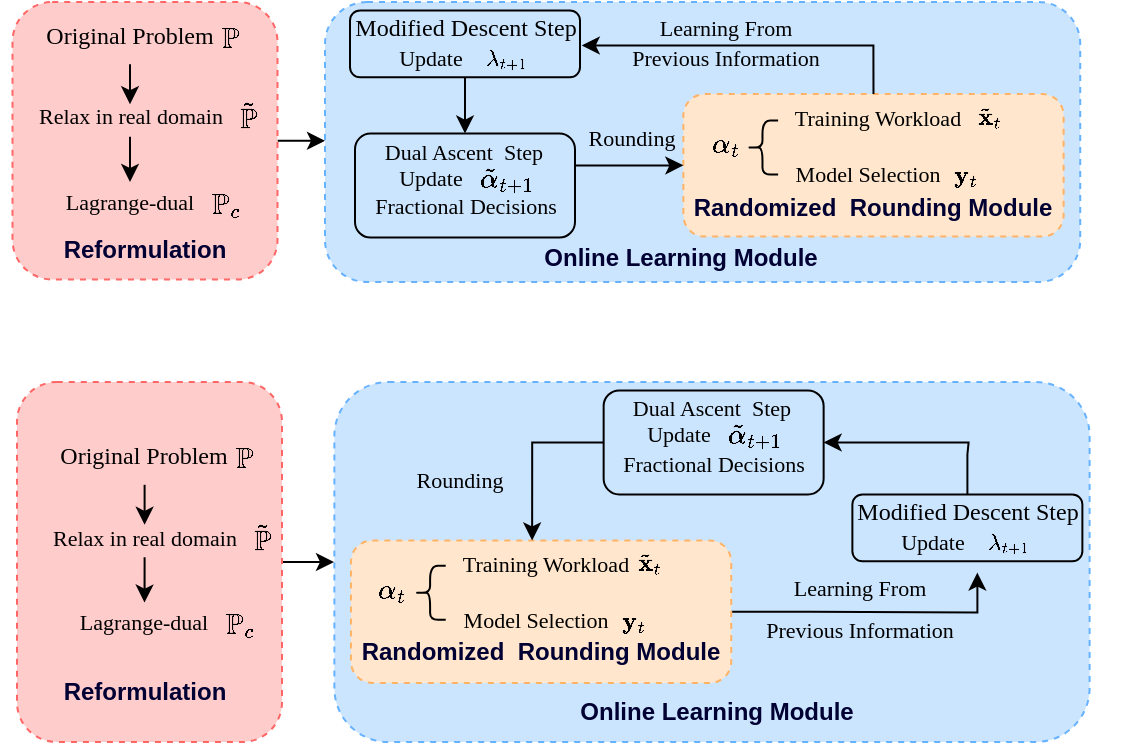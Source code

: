 <mxfile version="21.3.7" type="github">
  <diagram name="第 1 页" id="SSLs9a8aK7hEzwHF-V_V">
    <mxGraphModel dx="724" dy="401" grid="1" gridSize="10" guides="1" tooltips="1" connect="1" arrows="1" fold="1" page="1" pageScale="1" pageWidth="827" pageHeight="1169" math="1" shadow="0">
      <root>
        <mxCell id="0" />
        <mxCell id="1" parent="0" />
        <mxCell id="NSVF5rRADlhFA87VCiKn-22" value="" style="rounded=1;whiteSpace=wrap;html=1;strokeWidth=1;fontFamily=Times New Roman;fillColor=#CCE5FF;dashed=1;strokeColor=#66B2FF;" parent="1" vertex="1">
          <mxGeometry x="305.5" y="160" width="377.62" height="140" as="geometry" />
        </mxCell>
        <mxCell id="NSVF5rRADlhFA87VCiKn-32" value="" style="rounded=1;whiteSpace=wrap;html=1;strokeWidth=1;fontFamily=Times New Roman;fillColor=#FFE6CC;dashed=1;fontColor=#FFE6CC;strokeColor=#FFB366;" parent="1" vertex="1">
          <mxGeometry x="484.68" y="206.06" width="190.13" height="71.25" as="geometry" />
        </mxCell>
        <mxCell id="NSVF5rRADlhFA87VCiKn-35" value="" style="edgeStyle=orthogonalEdgeStyle;rounded=0;orthogonalLoop=1;jettySize=auto;html=1;exitX=1;exitY=0.5;exitDx=0;exitDy=0;" parent="1" source="NSVF5rRADlhFA87VCiKn-26" target="NSVF5rRADlhFA87VCiKn-22" edge="1">
          <mxGeometry relative="1" as="geometry">
            <mxPoint x="281.75" y="219.381" as="sourcePoint" />
            <Array as="points">
              <mxPoint x="300.5" y="230" />
              <mxPoint x="300.5" y="230" />
            </Array>
          </mxGeometry>
        </mxCell>
        <mxCell id="NSVF5rRADlhFA87VCiKn-26" value="" style="rounded=1;whiteSpace=wrap;html=1;strokeWidth=1;fontFamily=Times New Roman;fillColor=#FFCCCC;dashed=1;strokeColor=#FF6666;" parent="1" vertex="1">
          <mxGeometry x="149.25" y="160" width="132.5" height="138.75" as="geometry" />
        </mxCell>
        <mxCell id="sfnMSoEM-NCYtmPpQdEC-3" value="$$\mathbb{P}$$" style="text;html=1;strokeColor=none;fillColor=none;align=center;verticalAlign=middle;whiteSpace=wrap;rounded=0;" parent="1" vertex="1">
          <mxGeometry x="248" y="167.65" width="20" height="20" as="geometry" />
        </mxCell>
        <mxCell id="sfnMSoEM-NCYtmPpQdEC-5" value="$$\tilde{\mathbb{P}}$$" style="text;html=1;strokeColor=none;fillColor=none;align=center;verticalAlign=middle;whiteSpace=wrap;rounded=0;" parent="1" vertex="1">
          <mxGeometry x="256.75" y="207.34" width="20" height="20" as="geometry" />
        </mxCell>
        <mxCell id="NSVF5rRADlhFA87VCiKn-19" style="edgeStyle=orthogonalEdgeStyle;rounded=0;orthogonalLoop=1;jettySize=auto;html=1;entryX=0.5;entryY=0;entryDx=0;entryDy=0;" parent="1" source="sfnMSoEM-NCYtmPpQdEC-8" target="NSVF5rRADlhFA87VCiKn-2" edge="1">
          <mxGeometry relative="1" as="geometry" />
        </mxCell>
        <mxCell id="sfnMSoEM-NCYtmPpQdEC-8" value="&lt;p style=&quot;line-height: 0%;&quot;&gt;&lt;font face=&quot;Times New Roman&quot; style=&quot;font-size: 11px;&quot;&gt;Relax in real domain&lt;/font&gt;&lt;/p&gt;" style="text;html=1;strokeColor=none;fillColor=none;align=center;verticalAlign=middle;whiteSpace=wrap;rounded=0;fontSize=7;" parent="1" vertex="1">
          <mxGeometry x="150.5" y="207.34" width="115" height="20" as="geometry" />
        </mxCell>
        <mxCell id="sfnMSoEM-NCYtmPpQdEC-17" value="$$\mathbb{P}_c$$" style="text;html=1;strokeColor=none;fillColor=none;align=center;verticalAlign=middle;whiteSpace=wrap;rounded=0;" parent="1" vertex="1">
          <mxGeometry x="245.5" y="250.94" width="20" height="20" as="geometry" />
        </mxCell>
        <mxCell id="sfnMSoEM-NCYtmPpQdEC-21" value="$$\tilde{\alpha}_{t+1}$$" style="text;html=1;strokeColor=none;fillColor=none;align=center;verticalAlign=middle;whiteSpace=wrap;rounded=0;" parent="1" vertex="1">
          <mxGeometry x="380.5" y="237.81" width="30" height="20" as="geometry" />
        </mxCell>
        <mxCell id="sfnMSoEM-NCYtmPpQdEC-22" value="&lt;p style=&quot;line-height: 0%;&quot;&gt;&lt;font face=&quot;Times New Roman&quot; style=&quot;font-size: 11px;&quot;&gt;Update&lt;/font&gt;&lt;/p&gt;" style="text;html=1;strokeColor=none;fillColor=none;align=center;verticalAlign=middle;whiteSpace=wrap;rounded=0;fontSize=7;" parent="1" vertex="1">
          <mxGeometry x="335.5" y="232.81" width="45" height="30" as="geometry" />
        </mxCell>
        <mxCell id="sfnMSoEM-NCYtmPpQdEC-39" value="$$\lambda_{t+1}$$" style="text;html=1;strokeColor=none;fillColor=none;align=center;verticalAlign=middle;whiteSpace=wrap;rounded=0;fontSize=11;fontFamily=Times New Roman;" parent="1" vertex="1">
          <mxGeometry x="380.5" y="178.29" width="30" height="20" as="geometry" />
        </mxCell>
        <mxCell id="sfnMSoEM-NCYtmPpQdEC-41" value="Dual Ascent&amp;nbsp; Step" style="text;html=1;strokeColor=none;fillColor=none;align=center;verticalAlign=middle;whiteSpace=wrap;rounded=0;fontSize=11;fontFamily=Times New Roman;" parent="1" vertex="1">
          <mxGeometry x="324.5" y="224.54" width="100" height="20" as="geometry" />
        </mxCell>
        <mxCell id="NSVF5rRADlhFA87VCiKn-15" style="edgeStyle=orthogonalEdgeStyle;rounded=0;orthogonalLoop=1;jettySize=auto;html=1;" parent="1" source="Pp01OgDB8cOK3t0NA6hv-5" edge="1">
          <mxGeometry relative="1" as="geometry">
            <mxPoint x="208" y="211.53" as="targetPoint" />
          </mxGeometry>
        </mxCell>
        <mxCell id="Pp01OgDB8cOK3t0NA6hv-5" value="Original Problem" style="text;html=1;strokeColor=none;fillColor=none;align=center;verticalAlign=middle;whiteSpace=wrap;rounded=0;fontFamily=Times New Roman;" parent="1" vertex="1">
          <mxGeometry x="143" y="162.97" width="130" height="28.12" as="geometry" />
        </mxCell>
        <mxCell id="Pp01OgDB8cOK3t0NA6hv-11" value="Model Selection" style="text;html=1;strokeColor=none;fillColor=none;align=center;verticalAlign=middle;whiteSpace=wrap;rounded=0;fontSize=11;fontFamily=Times New Roman;" parent="1" vertex="1">
          <mxGeometry x="522.05" y="235.92" width="110" height="20" as="geometry" />
        </mxCell>
        <mxCell id="NSVF5rRADlhFA87VCiKn-45" style="edgeStyle=orthogonalEdgeStyle;rounded=0;orthogonalLoop=1;jettySize=auto;html=1;entryX=0.917;entryY=0.938;entryDx=0;entryDy=0;entryPerimeter=0;exitX=0.5;exitY=0;exitDx=0;exitDy=0;" parent="1" source="NSVF5rRADlhFA87VCiKn-32" target="Pp01OgDB8cOK3t0NA6hv-48" edge="1">
          <mxGeometry relative="1" as="geometry">
            <mxPoint x="582.5" y="207.81" as="sourcePoint" />
            <Array as="points">
              <mxPoint x="579.5" y="181.81" />
            </Array>
          </mxGeometry>
        </mxCell>
        <mxCell id="Pp01OgDB8cOK3t0NA6hv-12" value="Training Workload" style="text;html=1;strokeColor=none;fillColor=none;align=center;verticalAlign=middle;whiteSpace=wrap;rounded=0;fontSize=11;fontFamily=Times New Roman;" parent="1" vertex="1">
          <mxGeometry x="532.05" y="210.79" width="100" height="15" as="geometry" />
        </mxCell>
        <mxCell id="Pp01OgDB8cOK3t0NA6hv-15" value="$$\tilde{\mathbf{x}}_{t}$$" style="text;html=1;strokeColor=none;fillColor=none;align=center;verticalAlign=middle;whiteSpace=wrap;rounded=0;fontFamily=Times New Roman;" parent="1" vertex="1">
          <mxGeometry x="628.18" y="209.04" width="20" height="16.25" as="geometry" />
        </mxCell>
        <mxCell id="Pp01OgDB8cOK3t0NA6hv-17" value="$$\mathbf{y}_{t}$$" style="text;html=1;strokeColor=none;fillColor=none;align=center;verticalAlign=middle;whiteSpace=wrap;rounded=0;fontFamily=Times New Roman;" parent="1" vertex="1">
          <mxGeometry x="613.18" y="237.17" width="25" height="17.5" as="geometry" />
        </mxCell>
        <mxCell id="Pp01OgDB8cOK3t0NA6hv-18" style="edgeStyle=orthogonalEdgeStyle;rounded=0;orthogonalLoop=1;jettySize=auto;html=1;exitX=0.5;exitY=1;exitDx=0;exitDy=0;fontFamily=Times New Roman;" parent="1" source="Pp01OgDB8cOK3t0NA6hv-17" target="Pp01OgDB8cOK3t0NA6hv-17" edge="1">
          <mxGeometry relative="1" as="geometry" />
        </mxCell>
        <mxCell id="Pp01OgDB8cOK3t0NA6hv-25" value="$${\alpha}_{t}$$" style="text;html=1;strokeColor=none;fillColor=none;align=center;verticalAlign=middle;whiteSpace=wrap;rounded=0;" parent="1" vertex="1">
          <mxGeometry x="494.68" y="222.63" width="21.75" height="17.5" as="geometry" />
        </mxCell>
        <mxCell id="Pp01OgDB8cOK3t0NA6hv-48" value="&lt;p style=&quot;line-height: 0%;&quot;&gt;&lt;font style=&quot;font-size: 12px;&quot; face=&quot;Times New Roman&quot;&gt;Modified Descent Step&lt;/font&gt;&lt;br&gt;&lt;/p&gt;" style="text;html=1;strokeColor=none;fillColor=none;align=center;verticalAlign=middle;whiteSpace=wrap;rounded=0;fontSize=7;" parent="1" vertex="1">
          <mxGeometry x="305.5" y="162.97" width="140" height="20" as="geometry" />
        </mxCell>
        <mxCell id="dqOILAj7h7sax7pHXJvT-29" value="&lt;b&gt;&lt;font&gt;Online Learning Module&lt;/font&gt;&lt;/b&gt;" style="text;html=1;strokeColor=none;fillColor=none;align=center;verticalAlign=middle;whiteSpace=wrap;rounded=0;fontColor=#000033;" parent="1" vertex="1">
          <mxGeometry x="410.5" y="273.08" width="145" height="30" as="geometry" />
        </mxCell>
        <mxCell id="NSVF5rRADlhFA87VCiKn-2" value="&lt;p style=&quot;line-height: 0%;&quot;&gt;&lt;font face=&quot;Times New Roman&quot; style=&quot;font-size: 11px;&quot;&gt;Lagrange-dual&lt;/font&gt;&lt;/p&gt;" style="text;html=1;strokeColor=none;fillColor=none;align=center;verticalAlign=middle;whiteSpace=wrap;rounded=0;fontSize=7;" parent="1" vertex="1">
          <mxGeometry x="143" y="250.0" width="130" height="20" as="geometry" />
        </mxCell>
        <mxCell id="NSVF5rRADlhFA87VCiKn-9" value="&lt;p style=&quot;line-height: 0%;&quot;&gt;&lt;font face=&quot;Times New Roman&quot; style=&quot;font-size: 11px;&quot;&gt;Update&lt;/font&gt;&lt;/p&gt;" style="text;html=1;strokeColor=none;fillColor=none;align=center;verticalAlign=middle;whiteSpace=wrap;rounded=0;fontSize=7;" parent="1" vertex="1">
          <mxGeometry x="335.5" y="173.29" width="45" height="30" as="geometry" />
        </mxCell>
        <mxCell id="NSVF5rRADlhFA87VCiKn-33" style="edgeStyle=orthogonalEdgeStyle;rounded=0;orthogonalLoop=1;jettySize=auto;html=1;entryX=0;entryY=0.5;entryDx=0;entryDy=0;" parent="1" source="NSVF5rRADlhFA87VCiKn-20" target="NSVF5rRADlhFA87VCiKn-32" edge="1">
          <mxGeometry relative="1" as="geometry">
            <mxPoint x="458" y="225.94" as="targetPoint" />
            <Array as="points">
              <mxPoint x="460.5" y="241.81" />
              <mxPoint x="460.5" y="241.81" />
            </Array>
          </mxGeometry>
        </mxCell>
        <mxCell id="NSVF5rRADlhFA87VCiKn-20" value="" style="rounded=1;whiteSpace=wrap;html=1;strokeWidth=1;fontFamily=Times New Roman;fillColor=none;" parent="1" vertex="1">
          <mxGeometry x="320.5" y="225.79" width="110" height="52.02" as="geometry" />
        </mxCell>
        <mxCell id="NSVF5rRADlhFA87VCiKn-37" value="" style="edgeStyle=orthogonalEdgeStyle;rounded=0;orthogonalLoop=1;jettySize=auto;html=1;" parent="1" source="NSVF5rRADlhFA87VCiKn-21" target="NSVF5rRADlhFA87VCiKn-20" edge="1">
          <mxGeometry relative="1" as="geometry" />
        </mxCell>
        <mxCell id="NSVF5rRADlhFA87VCiKn-21" value="" style="rounded=1;whiteSpace=wrap;html=1;strokeWidth=1;fontFamily=Times New Roman;fillColor=none;" parent="1" vertex="1">
          <mxGeometry x="318" y="164.22" width="115" height="33.44" as="geometry" />
        </mxCell>
        <mxCell id="NSVF5rRADlhFA87VCiKn-24" value="&lt;b&gt;Reformulation&lt;/b&gt;" style="text;html=1;strokeColor=none;fillColor=none;align=center;verticalAlign=middle;whiteSpace=wrap;rounded=0;fontColor=#000033;" parent="1" vertex="1">
          <mxGeometry x="143" y="269.37" width="145" height="30" as="geometry" />
        </mxCell>
        <mxCell id="NSVF5rRADlhFA87VCiKn-28" value="" style="shape=curlyBracket;whiteSpace=wrap;html=1;rounded=1;labelPosition=left;verticalLabelPosition=middle;align=right;verticalAlign=middle;size=0.5;" parent="1" vertex="1">
          <mxGeometry x="516.43" y="219.19" width="15.62" height="27.03" as="geometry" />
        </mxCell>
        <mxCell id="NSVF5rRADlhFA87VCiKn-34" value="&lt;b&gt;&lt;font&gt;Randomized&amp;nbsp;&amp;nbsp;&lt;/font&gt;&lt;/b&gt;&lt;font&gt;&lt;b&gt;Rounding Module&lt;/b&gt;&lt;/font&gt;" style="text;html=1;strokeColor=none;fillColor=none;align=center;verticalAlign=middle;whiteSpace=wrap;rounded=0;fontColor=#000033;" parent="1" vertex="1">
          <mxGeometry x="476.37" y="247.81" width="206.75" height="30" as="geometry" />
        </mxCell>
        <mxCell id="NSVF5rRADlhFA87VCiKn-40" value="Previous Information" style="text;html=1;strokeColor=none;fillColor=none;align=center;verticalAlign=middle;whiteSpace=wrap;rounded=0;fontSize=11;fontFamily=Times New Roman;" parent="1" vertex="1">
          <mxGeometry x="442.55" y="180.47" width="126" height="15" as="geometry" />
        </mxCell>
        <mxCell id="NSVF5rRADlhFA87VCiKn-42" value="Rounding" style="text;html=1;strokeColor=none;fillColor=none;align=center;verticalAlign=middle;whiteSpace=wrap;rounded=0;fontSize=11;fontFamily=Times New Roman;" parent="1" vertex="1">
          <mxGeometry x="396.05" y="220.92" width="126" height="15" as="geometry" />
        </mxCell>
        <mxCell id="NSVF5rRADlhFA87VCiKn-43" value="Fractional Decisions" style="text;html=1;strokeColor=none;fillColor=none;align=center;verticalAlign=middle;whiteSpace=wrap;rounded=0;fontSize=11;fontFamily=Times New Roman;" parent="1" vertex="1">
          <mxGeometry x="312.5" y="254.81" width="126" height="15" as="geometry" />
        </mxCell>
        <mxCell id="NSVF5rRADlhFA87VCiKn-46" value="Learning From" style="text;html=1;strokeColor=none;fillColor=none;align=center;verticalAlign=middle;whiteSpace=wrap;rounded=0;fontSize=11;fontFamily=Times New Roman;" parent="1" vertex="1">
          <mxGeometry x="442.55" y="165.47" width="126" height="15" as="geometry" />
        </mxCell>
        <mxCell id="pxTEWj7LgMfRWPrPXoyE-1" value="" style="rounded=1;whiteSpace=wrap;html=1;strokeWidth=1;fontFamily=Times New Roman;fillColor=#CCE5FF;dashed=1;strokeColor=#66B2FF;" vertex="1" parent="1">
          <mxGeometry x="310.18" y="350" width="377.62" height="180" as="geometry" />
        </mxCell>
        <mxCell id="pxTEWj7LgMfRWPrPXoyE-38" style="edgeStyle=orthogonalEdgeStyle;rounded=0;orthogonalLoop=1;jettySize=auto;html=1;entryX=1;entryY=1;entryDx=0;entryDy=0;" edge="1" parent="1" source="pxTEWj7LgMfRWPrPXoyE-2" target="pxTEWj7LgMfRWPrPXoyE-26">
          <mxGeometry relative="1" as="geometry" />
        </mxCell>
        <mxCell id="pxTEWj7LgMfRWPrPXoyE-2" value="" style="rounded=1;whiteSpace=wrap;html=1;strokeWidth=1;fontFamily=Times New Roman;fillColor=#FFE6CC;dashed=1;fontColor=#FFE6CC;strokeColor=#FFB366;" vertex="1" parent="1">
          <mxGeometry x="318.48" y="429.24" width="190.13" height="71.25" as="geometry" />
        </mxCell>
        <mxCell id="pxTEWj7LgMfRWPrPXoyE-47" style="edgeStyle=orthogonalEdgeStyle;rounded=0;orthogonalLoop=1;jettySize=auto;html=1;" edge="1" parent="1" source="pxTEWj7LgMfRWPrPXoyE-4">
          <mxGeometry relative="1" as="geometry">
            <mxPoint x="310" y="440" as="targetPoint" />
          </mxGeometry>
        </mxCell>
        <mxCell id="pxTEWj7LgMfRWPrPXoyE-4" value="" style="rounded=1;whiteSpace=wrap;html=1;strokeWidth=1;fontFamily=Times New Roman;fillColor=#FFCCCC;dashed=1;strokeColor=#FF6666;" vertex="1" parent="1">
          <mxGeometry x="151.5" y="350" width="132.5" height="180" as="geometry" />
        </mxCell>
        <mxCell id="pxTEWj7LgMfRWPrPXoyE-5" value="$$\mathbb{P}$$" style="text;html=1;strokeColor=none;fillColor=none;align=center;verticalAlign=middle;whiteSpace=wrap;rounded=0;" vertex="1" parent="1">
          <mxGeometry x="255.25" y="377.95" width="20" height="20" as="geometry" />
        </mxCell>
        <mxCell id="pxTEWj7LgMfRWPrPXoyE-6" value="$$\tilde{\mathbb{P}}$$" style="text;html=1;strokeColor=none;fillColor=none;align=center;verticalAlign=middle;whiteSpace=wrap;rounded=0;" vertex="1" parent="1">
          <mxGeometry x="264" y="417.64" width="20" height="20" as="geometry" />
        </mxCell>
        <mxCell id="pxTEWj7LgMfRWPrPXoyE-7" style="edgeStyle=orthogonalEdgeStyle;rounded=0;orthogonalLoop=1;jettySize=auto;html=1;entryX=0.5;entryY=0;entryDx=0;entryDy=0;" edge="1" parent="1" source="pxTEWj7LgMfRWPrPXoyE-8" target="pxTEWj7LgMfRWPrPXoyE-25">
          <mxGeometry relative="1" as="geometry" />
        </mxCell>
        <mxCell id="pxTEWj7LgMfRWPrPXoyE-8" value="&lt;p style=&quot;line-height: 0%;&quot;&gt;&lt;font face=&quot;Times New Roman&quot; style=&quot;font-size: 11px;&quot;&gt;Relax in real domain&lt;/font&gt;&lt;/p&gt;" style="text;html=1;strokeColor=none;fillColor=none;align=center;verticalAlign=middle;whiteSpace=wrap;rounded=0;fontSize=7;" vertex="1" parent="1">
          <mxGeometry x="157.75" y="417.64" width="115" height="20" as="geometry" />
        </mxCell>
        <mxCell id="pxTEWj7LgMfRWPrPXoyE-9" value="$$\mathbb{P}_c$$" style="text;html=1;strokeColor=none;fillColor=none;align=center;verticalAlign=middle;whiteSpace=wrap;rounded=0;" vertex="1" parent="1">
          <mxGeometry x="252.75" y="461.24" width="20" height="20" as="geometry" />
        </mxCell>
        <mxCell id="pxTEWj7LgMfRWPrPXoyE-10" value="$$\tilde{\alpha}_{t+1}$$" style="text;html=1;strokeColor=none;fillColor=none;align=center;verticalAlign=middle;whiteSpace=wrap;rounded=0;" vertex="1" parent="1">
          <mxGeometry x="504.82" y="366.23" width="30" height="20" as="geometry" />
        </mxCell>
        <mxCell id="pxTEWj7LgMfRWPrPXoyE-11" value="&lt;p style=&quot;line-height: 0%;&quot;&gt;&lt;font face=&quot;Times New Roman&quot; style=&quot;font-size: 11px;&quot;&gt;Update&lt;/font&gt;&lt;/p&gt;" style="text;html=1;strokeColor=none;fillColor=none;align=center;verticalAlign=middle;whiteSpace=wrap;rounded=0;fontSize=7;" vertex="1" parent="1">
          <mxGeometry x="459.82" y="361.23" width="45" height="30" as="geometry" />
        </mxCell>
        <mxCell id="pxTEWj7LgMfRWPrPXoyE-12" value="$$\lambda_{t+1}$$" style="text;html=1;strokeColor=none;fillColor=none;align=center;verticalAlign=middle;whiteSpace=wrap;rounded=0;fontSize=11;fontFamily=Times New Roman;" vertex="1" parent="1">
          <mxGeometry x="631.69" y="420.3" width="30" height="20" as="geometry" />
        </mxCell>
        <mxCell id="pxTEWj7LgMfRWPrPXoyE-13" value="Dual Ascent&amp;nbsp; Step" style="text;html=1;strokeColor=none;fillColor=none;align=center;verticalAlign=middle;whiteSpace=wrap;rounded=0;fontSize=11;fontFamily=Times New Roman;" vertex="1" parent="1">
          <mxGeometry x="448.82" y="352.96" width="100" height="20" as="geometry" />
        </mxCell>
        <mxCell id="pxTEWj7LgMfRWPrPXoyE-14" style="edgeStyle=orthogonalEdgeStyle;rounded=0;orthogonalLoop=1;jettySize=auto;html=1;" edge="1" parent="1" source="pxTEWj7LgMfRWPrPXoyE-15">
          <mxGeometry relative="1" as="geometry">
            <mxPoint x="215.25" y="421.83" as="targetPoint" />
          </mxGeometry>
        </mxCell>
        <mxCell id="pxTEWj7LgMfRWPrPXoyE-15" value="Original Problem" style="text;html=1;strokeColor=none;fillColor=none;align=center;verticalAlign=middle;whiteSpace=wrap;rounded=0;fontFamily=Times New Roman;" vertex="1" parent="1">
          <mxGeometry x="150.25" y="373.27" width="130" height="28.12" as="geometry" />
        </mxCell>
        <mxCell id="pxTEWj7LgMfRWPrPXoyE-16" value="Model Selection" style="text;html=1;strokeColor=none;fillColor=none;align=center;verticalAlign=middle;whiteSpace=wrap;rounded=0;fontSize=11;fontFamily=Times New Roman;" vertex="1" parent="1">
          <mxGeometry x="355.86" y="458.6" width="110" height="20" as="geometry" />
        </mxCell>
        <mxCell id="pxTEWj7LgMfRWPrPXoyE-18" value="Training Workload" style="text;html=1;strokeColor=none;fillColor=none;align=center;verticalAlign=middle;whiteSpace=wrap;rounded=0;fontSize=11;fontFamily=Times New Roman;" vertex="1" parent="1">
          <mxGeometry x="365.86" y="433.47" width="100" height="15" as="geometry" />
        </mxCell>
        <mxCell id="pxTEWj7LgMfRWPrPXoyE-19" value="$$\tilde{\mathbf{x}}_{t}$$" style="text;html=1;strokeColor=none;fillColor=none;align=center;verticalAlign=middle;whiteSpace=wrap;rounded=0;fontFamily=Times New Roman;" vertex="1" parent="1">
          <mxGeometry x="457.51" y="431.71" width="20" height="16.25" as="geometry" />
        </mxCell>
        <mxCell id="pxTEWj7LgMfRWPrPXoyE-20" value="$$\mathbf{y}_{t}$$" style="text;html=1;strokeColor=none;fillColor=none;align=center;verticalAlign=middle;whiteSpace=wrap;rounded=0;fontFamily=Times New Roman;" vertex="1" parent="1">
          <mxGeometry x="446.99" y="459.85" width="25" height="17.5" as="geometry" />
        </mxCell>
        <mxCell id="pxTEWj7LgMfRWPrPXoyE-21" style="edgeStyle=orthogonalEdgeStyle;rounded=0;orthogonalLoop=1;jettySize=auto;html=1;exitX=0.5;exitY=1;exitDx=0;exitDy=0;fontFamily=Times New Roman;" edge="1" parent="1" source="pxTEWj7LgMfRWPrPXoyE-20" target="pxTEWj7LgMfRWPrPXoyE-20">
          <mxGeometry relative="1" as="geometry" />
        </mxCell>
        <mxCell id="pxTEWj7LgMfRWPrPXoyE-22" value="$${\alpha}_{t}$$" style="text;html=1;strokeColor=none;fillColor=none;align=center;verticalAlign=middle;whiteSpace=wrap;rounded=0;" vertex="1" parent="1">
          <mxGeometry x="328.49" y="445.31" width="21.75" height="17.5" as="geometry" />
        </mxCell>
        <mxCell id="pxTEWj7LgMfRWPrPXoyE-23" value="&lt;p style=&quot;line-height: 0%;&quot;&gt;&lt;font style=&quot;font-size: 12px;&quot; face=&quot;Times New Roman&quot;&gt;Modified Descent Step&lt;/font&gt;&lt;br&gt;&lt;/p&gt;" style="text;html=1;strokeColor=none;fillColor=none;align=center;verticalAlign=middle;whiteSpace=wrap;rounded=0;fontSize=7;" vertex="1" parent="1">
          <mxGeometry x="556.69" y="404.98" width="140" height="20" as="geometry" />
        </mxCell>
        <mxCell id="pxTEWj7LgMfRWPrPXoyE-24" value="&lt;b&gt;&lt;font&gt;Online Learning Module&lt;/font&gt;&lt;/b&gt;" style="text;html=1;strokeColor=none;fillColor=none;align=center;verticalAlign=middle;whiteSpace=wrap;rounded=0;fontColor=#000033;" vertex="1" parent="1">
          <mxGeometry x="428.55" y="500.49" width="145" height="30" as="geometry" />
        </mxCell>
        <mxCell id="pxTEWj7LgMfRWPrPXoyE-25" value="&lt;p style=&quot;line-height: 0%;&quot;&gt;&lt;font face=&quot;Times New Roman&quot; style=&quot;font-size: 11px;&quot;&gt;Lagrange-dual&lt;/font&gt;&lt;/p&gt;" style="text;html=1;strokeColor=none;fillColor=none;align=center;verticalAlign=middle;whiteSpace=wrap;rounded=0;fontSize=7;" vertex="1" parent="1">
          <mxGeometry x="150.25" y="460.3" width="130" height="20" as="geometry" />
        </mxCell>
        <mxCell id="pxTEWj7LgMfRWPrPXoyE-26" value="&lt;p style=&quot;line-height: 0%;&quot;&gt;&lt;font face=&quot;Times New Roman&quot; style=&quot;font-size: 11px;&quot;&gt;Update&lt;/font&gt;&lt;/p&gt;" style="text;html=1;strokeColor=none;fillColor=none;align=center;verticalAlign=middle;whiteSpace=wrap;rounded=0;fontSize=7;" vertex="1" parent="1">
          <mxGeometry x="586.69" y="415.3" width="45" height="30" as="geometry" />
        </mxCell>
        <mxCell id="pxTEWj7LgMfRWPrPXoyE-42" style="edgeStyle=orthogonalEdgeStyle;rounded=0;orthogonalLoop=1;jettySize=auto;html=1;entryX=0.5;entryY=0;entryDx=0;entryDy=0;" edge="1" parent="1" source="pxTEWj7LgMfRWPrPXoyE-28">
          <mxGeometry relative="1" as="geometry">
            <mxPoint x="409.065" y="429.23" as="targetPoint" />
            <Array as="points">
              <mxPoint x="409.32" y="379.23" />
            </Array>
          </mxGeometry>
        </mxCell>
        <mxCell id="pxTEWj7LgMfRWPrPXoyE-28" value="" style="rounded=1;whiteSpace=wrap;html=1;strokeWidth=1;fontFamily=Times New Roman;fillColor=none;" vertex="1" parent="1">
          <mxGeometry x="444.82" y="354.21" width="110" height="52.02" as="geometry" />
        </mxCell>
        <mxCell id="pxTEWj7LgMfRWPrPXoyE-41" style="edgeStyle=orthogonalEdgeStyle;rounded=0;orthogonalLoop=1;jettySize=auto;html=1;entryX=1;entryY=0.5;entryDx=0;entryDy=0;" edge="1" parent="1" source="pxTEWj7LgMfRWPrPXoyE-30" target="pxTEWj7LgMfRWPrPXoyE-28">
          <mxGeometry relative="1" as="geometry">
            <Array as="points">
              <mxPoint x="626.32" y="386.23" />
              <mxPoint x="627.32" y="364.23" />
            </Array>
          </mxGeometry>
        </mxCell>
        <mxCell id="pxTEWj7LgMfRWPrPXoyE-30" value="" style="rounded=1;whiteSpace=wrap;html=1;strokeWidth=1;fontFamily=Times New Roman;fillColor=none;" vertex="1" parent="1">
          <mxGeometry x="569.19" y="406.23" width="115" height="33.44" as="geometry" />
        </mxCell>
        <mxCell id="pxTEWj7LgMfRWPrPXoyE-31" value="&lt;b&gt;Reformulation&lt;/b&gt;" style="text;html=1;strokeColor=none;fillColor=none;align=center;verticalAlign=middle;whiteSpace=wrap;rounded=0;fontColor=#000033;" vertex="1" parent="1">
          <mxGeometry x="143" y="490" width="145" height="30" as="geometry" />
        </mxCell>
        <mxCell id="pxTEWj7LgMfRWPrPXoyE-32" value="" style="shape=curlyBracket;whiteSpace=wrap;html=1;rounded=1;labelPosition=left;verticalLabelPosition=middle;align=right;verticalAlign=middle;size=0.5;" vertex="1" parent="1">
          <mxGeometry x="350.24" y="441.87" width="15.62" height="27.03" as="geometry" />
        </mxCell>
        <mxCell id="pxTEWj7LgMfRWPrPXoyE-33" value="&lt;b&gt;&lt;font&gt;Randomized&amp;nbsp;&amp;nbsp;&lt;/font&gt;&lt;/b&gt;&lt;font&gt;&lt;b&gt;Rounding Module&lt;/b&gt;&lt;/font&gt;" style="text;html=1;strokeColor=none;fillColor=none;align=center;verticalAlign=middle;whiteSpace=wrap;rounded=0;fontColor=#000033;" vertex="1" parent="1">
          <mxGeometry x="310.18" y="470.49" width="206.75" height="30" as="geometry" />
        </mxCell>
        <mxCell id="pxTEWj7LgMfRWPrPXoyE-34" value="Previous Information" style="text;html=1;strokeColor=none;fillColor=none;align=center;verticalAlign=middle;whiteSpace=wrap;rounded=0;fontSize=11;fontFamily=Times New Roman;" vertex="1" parent="1">
          <mxGeometry x="510.17" y="466.24" width="126" height="15" as="geometry" />
        </mxCell>
        <mxCell id="pxTEWj7LgMfRWPrPXoyE-35" value="Rounding" style="text;html=1;strokeColor=none;fillColor=none;align=center;verticalAlign=middle;whiteSpace=wrap;rounded=0;fontSize=11;fontFamily=Times New Roman;" vertex="1" parent="1">
          <mxGeometry x="310.18" y="391.23" width="126" height="15" as="geometry" />
        </mxCell>
        <mxCell id="pxTEWj7LgMfRWPrPXoyE-36" value="Fractional Decisions" style="text;html=1;strokeColor=none;fillColor=none;align=center;verticalAlign=middle;whiteSpace=wrap;rounded=0;fontSize=11;fontFamily=Times New Roman;" vertex="1" parent="1">
          <mxGeometry x="436.82" y="383.23" width="126" height="15" as="geometry" />
        </mxCell>
        <mxCell id="pxTEWj7LgMfRWPrPXoyE-37" value="Learning From" style="text;html=1;strokeColor=none;fillColor=none;align=center;verticalAlign=middle;whiteSpace=wrap;rounded=0;fontSize=11;fontFamily=Times New Roman;" vertex="1" parent="1">
          <mxGeometry x="509.5" y="445.3" width="126" height="15" as="geometry" />
        </mxCell>
      </root>
    </mxGraphModel>
  </diagram>
</mxfile>
